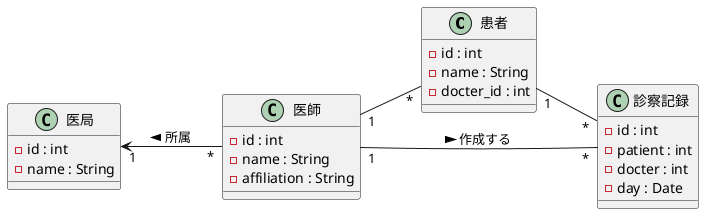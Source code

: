 @startuml 診察記録
    left to right direction
    class 患者 {
        - id : int
        - name : String
        -docter_id : int
    }  

    class 医師 {
        - id : int
        - name : String
        - affiliation : String
    }

    class 診察記録 {
        - id : int
        - patient : int
        - docter : int
        - day : Date
    }

    class 医局 {
        - id : int
        - name : String
    }

    医師 "1" -- "*" 患者
    医師 "1" -- "*" 診察記録:作成する >
    患者 "1" -- "*" 診察記録
    医局 "1" <-- "*" 医師:所属 <

@enduml